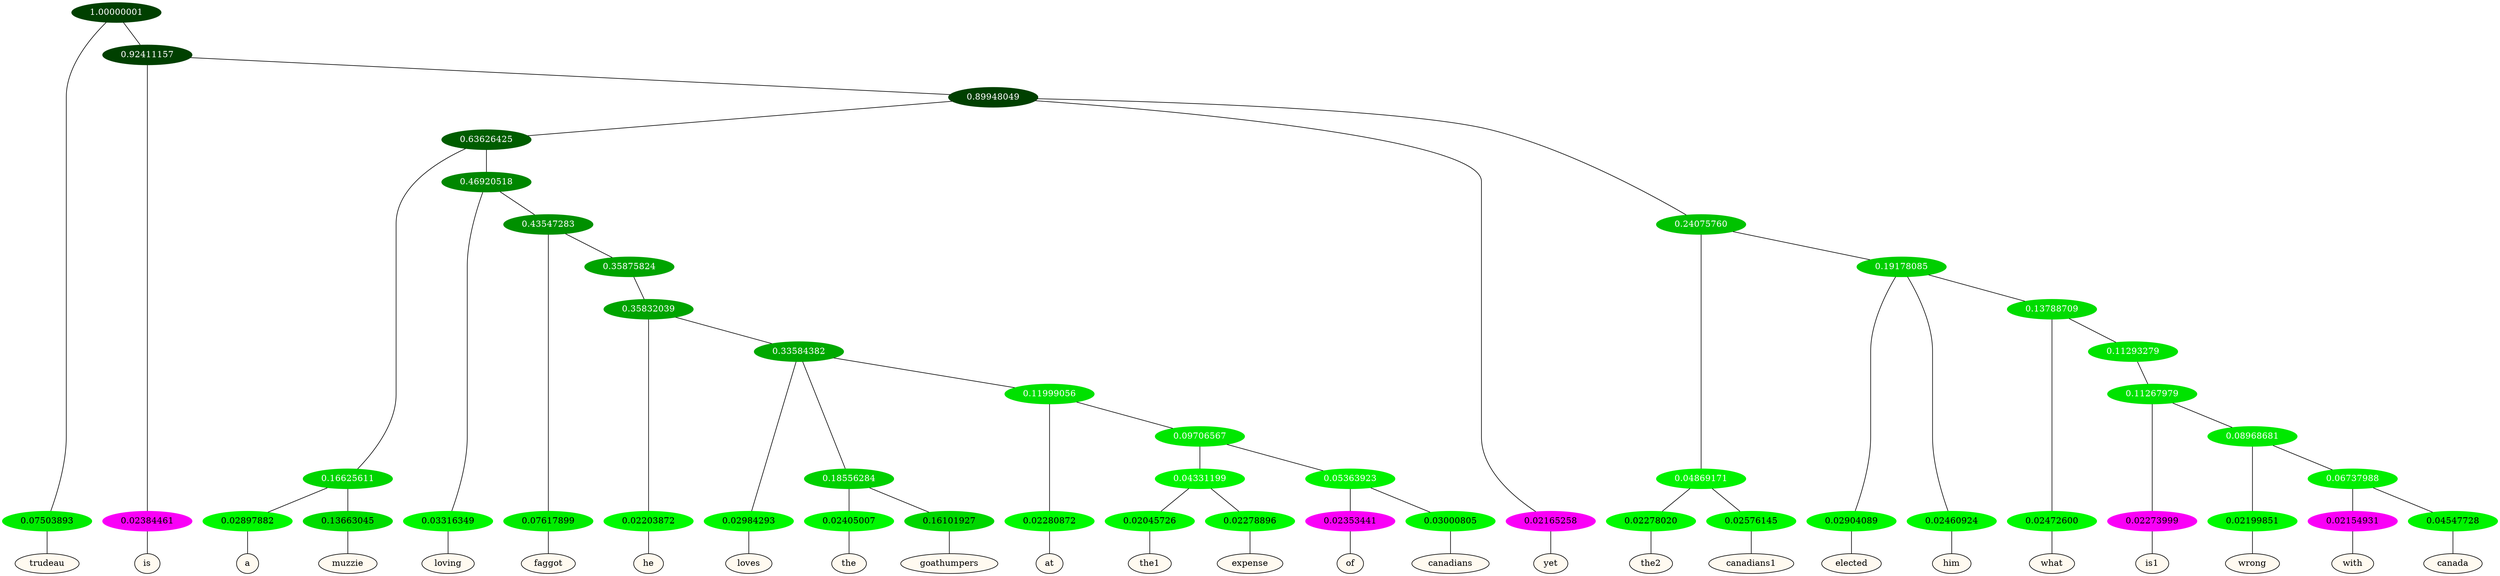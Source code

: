 graph {
	node [format=png height=0.15 nodesep=0.001 ordering=out overlap=prism overlap_scaling=0.01 ranksep=0.001 ratio=0.2 style=filled width=0.15]
	{
		rank=same
		a_w_1 [label=trudeau color=black fillcolor=floralwhite style="filled,solid"]
		a_w_3 [label=is color=black fillcolor=floralwhite style="filled,solid"]
		a_w_12 [label=a color=black fillcolor=floralwhite style="filled,solid"]
		a_w_13 [label=muzzie color=black fillcolor=floralwhite style="filled,solid"]
		a_w_14 [label=loving color=black fillcolor=floralwhite style="filled,solid"]
		a_w_21 [label=faggot color=black fillcolor=floralwhite style="filled,solid"]
		a_w_27 [label=he color=black fillcolor=floralwhite style="filled,solid"]
		a_w_31 [label=loves color=black fillcolor=floralwhite style="filled,solid"]
		a_w_36 [label=the color=black fillcolor=floralwhite style="filled,solid"]
		a_w_37 [label=goathumpers color=black fillcolor=floralwhite style="filled,solid"]
		a_w_38 [label=at color=black fillcolor=floralwhite style="filled,solid"]
		a_w_44 [label=the1 color=black fillcolor=floralwhite style="filled,solid"]
		a_w_45 [label=expense color=black fillcolor=floralwhite style="filled,solid"]
		a_w_46 [label=of color=black fillcolor=floralwhite style="filled,solid"]
		a_w_47 [label=canadians color=black fillcolor=floralwhite style="filled,solid"]
		a_w_6 [label=yet color=black fillcolor=floralwhite style="filled,solid"]
		a_w_16 [label=the2 color=black fillcolor=floralwhite style="filled,solid"]
		a_w_17 [label=canadians1 color=black fillcolor=floralwhite style="filled,solid"]
		a_w_18 [label=elected color=black fillcolor=floralwhite style="filled,solid"]
		a_w_19 [label=him color=black fillcolor=floralwhite style="filled,solid"]
		a_w_23 [label=what color=black fillcolor=floralwhite style="filled,solid"]
		a_w_29 [label=is1 color=black fillcolor=floralwhite style="filled,solid"]
		a_w_34 [label=wrong color=black fillcolor=floralwhite style="filled,solid"]
		a_w_40 [label=with color=black fillcolor=floralwhite style="filled,solid"]
		a_w_41 [label=canada color=black fillcolor=floralwhite style="filled,solid"]
	}
	a_n_1 -- a_w_1
	a_n_3 -- a_w_3
	a_n_12 -- a_w_12
	a_n_13 -- a_w_13
	a_n_14 -- a_w_14
	a_n_21 -- a_w_21
	a_n_27 -- a_w_27
	a_n_31 -- a_w_31
	a_n_36 -- a_w_36
	a_n_37 -- a_w_37
	a_n_38 -- a_w_38
	a_n_44 -- a_w_44
	a_n_45 -- a_w_45
	a_n_46 -- a_w_46
	a_n_47 -- a_w_47
	a_n_6 -- a_w_6
	a_n_16 -- a_w_16
	a_n_17 -- a_w_17
	a_n_18 -- a_w_18
	a_n_19 -- a_w_19
	a_n_23 -- a_w_23
	a_n_29 -- a_w_29
	a_n_34 -- a_w_34
	a_n_40 -- a_w_40
	a_n_41 -- a_w_41
	{
		rank=same
		a_n_1 [label=0.07503893 color="0.334 1.000 0.925" fontcolor=black]
		a_n_3 [label=0.02384461 color="0.835 1.000 0.976" fontcolor=black]
		a_n_12 [label=0.02897882 color="0.334 1.000 0.971" fontcolor=black]
		a_n_13 [label=0.13663045 color="0.334 1.000 0.863" fontcolor=black]
		a_n_14 [label=0.03316349 color="0.334 1.000 0.967" fontcolor=black]
		a_n_21 [label=0.07617899 color="0.334 1.000 0.924" fontcolor=black]
		a_n_27 [label=0.02203872 color="0.334 1.000 0.978" fontcolor=black]
		a_n_31 [label=0.02984293 color="0.334 1.000 0.970" fontcolor=black]
		a_n_36 [label=0.02405007 color="0.334 1.000 0.976" fontcolor=black]
		a_n_37 [label=0.16101927 color="0.334 1.000 0.839" fontcolor=black]
		a_n_38 [label=0.02280872 color="0.334 1.000 0.977" fontcolor=black]
		a_n_44 [label=0.02045726 color="0.334 1.000 0.980" fontcolor=black]
		a_n_45 [label=0.02278896 color="0.334 1.000 0.977" fontcolor=black]
		a_n_46 [label=0.02353441 color="0.835 1.000 0.976" fontcolor=black]
		a_n_47 [label=0.03000805 color="0.334 1.000 0.970" fontcolor=black]
		a_n_6 [label=0.02165258 color="0.835 1.000 0.978" fontcolor=black]
		a_n_16 [label=0.02278020 color="0.334 1.000 0.977" fontcolor=black]
		a_n_17 [label=0.02576145 color="0.334 1.000 0.974" fontcolor=black]
		a_n_18 [label=0.02904089 color="0.334 1.000 0.971" fontcolor=black]
		a_n_19 [label=0.02460924 color="0.334 1.000 0.975" fontcolor=black]
		a_n_23 [label=0.02472600 color="0.334 1.000 0.975" fontcolor=black]
		a_n_29 [label=0.02273999 color="0.835 1.000 0.977" fontcolor=black]
		a_n_34 [label=0.02199851 color="0.334 1.000 0.978" fontcolor=black]
		a_n_40 [label=0.02154931 color="0.835 1.000 0.978" fontcolor=black]
		a_n_41 [label=0.04547728 color="0.334 1.000 0.955" fontcolor=black]
	}
	a_n_0 [label=1.00000001 color="0.334 1.000 0.250" fontcolor=grey99]
	a_n_0 -- a_n_1
	a_n_2 [label=0.92411157 color="0.334 1.000 0.250" fontcolor=grey99]
	a_n_0 -- a_n_2
	a_n_2 -- a_n_3
	a_n_4 [label=0.89948049 color="0.334 1.000 0.250" fontcolor=grey99]
	a_n_2 -- a_n_4
	a_n_5 [label=0.63626425 color="0.334 1.000 0.364" fontcolor=grey99]
	a_n_4 -- a_n_5
	a_n_4 -- a_n_6
	a_n_7 [label=0.24075760 color="0.334 1.000 0.759" fontcolor=grey99]
	a_n_4 -- a_n_7
	a_n_8 [label=0.16625611 color="0.334 1.000 0.834" fontcolor=grey99]
	a_n_5 -- a_n_8
	a_n_9 [label=0.46920518 color="0.334 1.000 0.531" fontcolor=grey99]
	a_n_5 -- a_n_9
	a_n_10 [label=0.04869171 color="0.334 1.000 0.951" fontcolor=grey99]
	a_n_7 -- a_n_10
	a_n_11 [label=0.19178085 color="0.334 1.000 0.808" fontcolor=grey99]
	a_n_7 -- a_n_11
	a_n_8 -- a_n_12
	a_n_8 -- a_n_13
	a_n_9 -- a_n_14
	a_n_15 [label=0.43547283 color="0.334 1.000 0.565" fontcolor=grey99]
	a_n_9 -- a_n_15
	a_n_10 -- a_n_16
	a_n_10 -- a_n_17
	a_n_11 -- a_n_18
	a_n_11 -- a_n_19
	a_n_20 [label=0.13788709 color="0.334 1.000 0.862" fontcolor=grey99]
	a_n_11 -- a_n_20
	a_n_15 -- a_n_21
	a_n_22 [label=0.35875824 color="0.334 1.000 0.641" fontcolor=grey99]
	a_n_15 -- a_n_22
	a_n_20 -- a_n_23
	a_n_24 [label=0.11293279 color="0.334 1.000 0.887" fontcolor=grey99]
	a_n_20 -- a_n_24
	a_n_25 [label=0.35832039 color="0.334 1.000 0.642" fontcolor=grey99]
	a_n_22 -- a_n_25
	a_n_26 [label=0.11267979 color="0.334 1.000 0.887" fontcolor=grey99]
	a_n_24 -- a_n_26
	a_n_25 -- a_n_27
	a_n_28 [label=0.33584382 color="0.334 1.000 0.664" fontcolor=grey99]
	a_n_25 -- a_n_28
	a_n_26 -- a_n_29
	a_n_30 [label=0.08968681 color="0.334 1.000 0.910" fontcolor=grey99]
	a_n_26 -- a_n_30
	a_n_28 -- a_n_31
	a_n_32 [label=0.18556284 color="0.334 1.000 0.814" fontcolor=grey99]
	a_n_28 -- a_n_32
	a_n_33 [label=0.11999056 color="0.334 1.000 0.880" fontcolor=grey99]
	a_n_28 -- a_n_33
	a_n_30 -- a_n_34
	a_n_35 [label=0.06737988 color="0.334 1.000 0.933" fontcolor=grey99]
	a_n_30 -- a_n_35
	a_n_32 -- a_n_36
	a_n_32 -- a_n_37
	a_n_33 -- a_n_38
	a_n_39 [label=0.09706567 color="0.334 1.000 0.903" fontcolor=grey99]
	a_n_33 -- a_n_39
	a_n_35 -- a_n_40
	a_n_35 -- a_n_41
	a_n_42 [label=0.04331199 color="0.334 1.000 0.957" fontcolor=grey99]
	a_n_39 -- a_n_42
	a_n_43 [label=0.05363923 color="0.334 1.000 0.946" fontcolor=grey99]
	a_n_39 -- a_n_43
	a_n_42 -- a_n_44
	a_n_42 -- a_n_45
	a_n_43 -- a_n_46
	a_n_43 -- a_n_47
}
